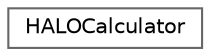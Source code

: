 digraph "Graphical Class Hierarchy"
{
 // LATEX_PDF_SIZE
  bgcolor="transparent";
  edge [fontname=Helvetica,fontsize=10,labelfontname=Helvetica,labelfontsize=10];
  node [fontname=Helvetica,fontsize=10,shape=box,height=0.2,width=0.4];
  rankdir="LR";
  Node0 [id="Node000000",label="HALOCalculator",height=0.2,width=0.4,color="grey40", fillcolor="white", style="filled",URL="$class_h_a_l_o_calculator.html",tooltip="Class for calculating the properties of NFW dark matter halos at a specified redshift and mass."];
}
